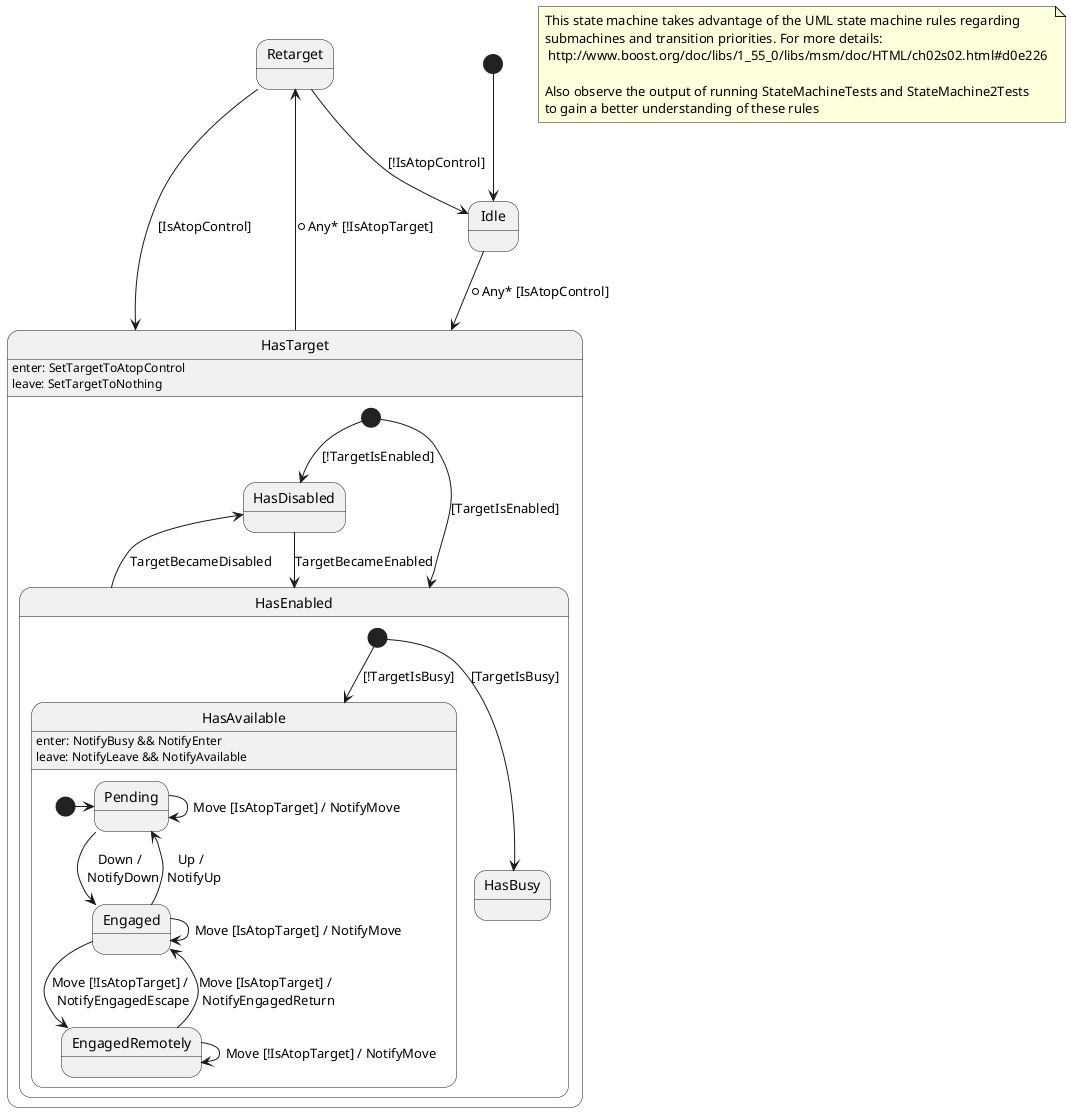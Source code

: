 @startuml

note "This state machine takes advantage of the UML state machine rules regarding\nsubmachines and transition priorities. For more details: \n http://www.boost.org/doc/libs/1_55_0/libs/msm/doc/HTML/ch02s02.html#d0e226 \n\nAlso observe the output of running StateMachineTests and StateMachine2Tests\nto gain a better understanding of these rules" as N1

[*] --> Idle

Idle --> HasTarget: *Any* [IsAtopControl]

Retarget --> HasTarget: [IsAtopControl]
Retarget --> Idle: [!IsAtopControl]
HasTarget -u-> Retarget: *Any* [!IsAtopTarget]

state HasTarget: enter: SetTargetToAtopControl
state HasTarget: leave: SetTargetToNothing

state HasTarget {
    [*] --> HasEnabled : [TargetIsEnabled]
    [*] --> HasDisabled: [!TargetIsEnabled]

    state HasEnabled {
        [*] --> HasAvailable: [!TargetIsBusy]
        [*] --> HasBusy: [TargetIsBusy]

        state HasAvailable: enter: NotifyBusy && NotifyEnter
        state HasAvailable: leave: NotifyLeave && NotifyAvailable
        state HasAvailable {
            [*] -> Pending

            Pending --> Pending: Move [IsAtopTarget] / NotifyMove
            Pending --> Engaged: Down / \n NotifyDown

            Engaged --> Engaged: Move [IsAtopTarget] / NotifyMove
            Engaged --> Pending: Up / \n NotifyUp
            Engaged --> EngagedRemotely: Move [!IsAtopTarget] / \n NotifyEngagedEscape

            EngagedRemotely --> Engaged: Move [IsAtopTarget] / \n NotifyEngagedReturn
            EngagedRemotely --> EngagedRemotely: Move [!IsAtopTarget] / NotifyMove
        }
    }

    HasDisabled --> HasEnabled: TargetBecameEnabled
    HasEnabled -l-> HasDisabled: TargetBecameDisabled
}



@enduml
